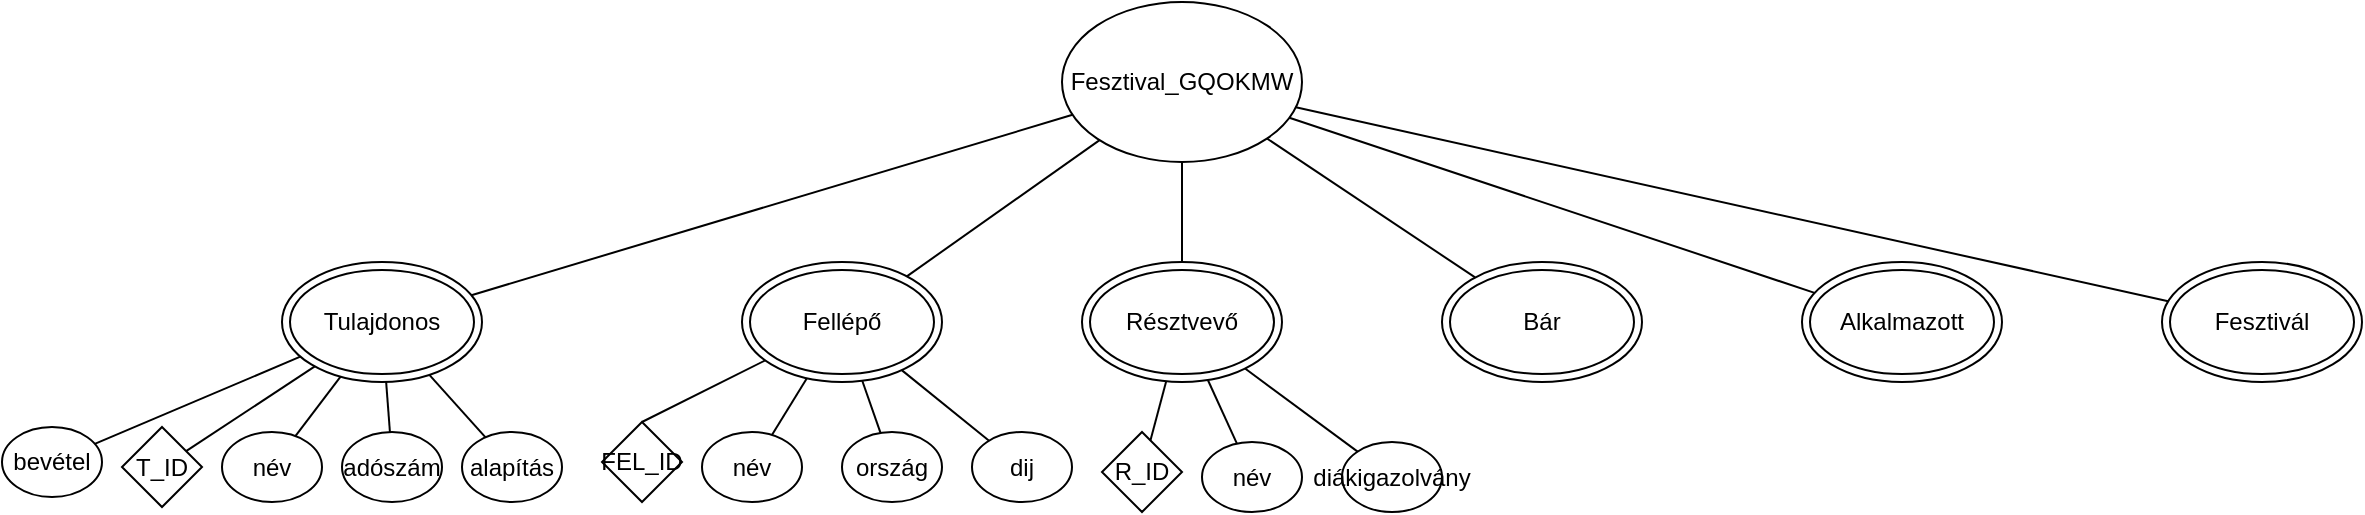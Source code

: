 <mxfile version="22.0.4" type="device">
  <diagram name="Page-1" id="h-yLGayiNAj8bD5q3iM7">
    <mxGraphModel dx="1490" dy="444" grid="1" gridSize="10" guides="1" tooltips="1" connect="1" arrows="1" fold="1" page="1" pageScale="1" pageWidth="850" pageHeight="1100" math="0" shadow="0">
      <root>
        <mxCell id="0" />
        <mxCell id="1" parent="0" />
        <mxCell id="t3Z1-2oYZb_jNFtMePi--1" value="Fesztival_GQOKMW" style="ellipse;whiteSpace=wrap;html=1;" vertex="1" parent="1">
          <mxGeometry x="470" y="20" width="120" height="80" as="geometry" />
        </mxCell>
        <mxCell id="t3Z1-2oYZb_jNFtMePi--2" value="Résztvevő" style="ellipse;shape=doubleEllipse;whiteSpace=wrap;html=1;" vertex="1" parent="1">
          <mxGeometry x="480" y="150" width="100" height="60" as="geometry" />
        </mxCell>
        <mxCell id="t3Z1-2oYZb_jNFtMePi--3" value="Fellépő" style="ellipse;shape=doubleEllipse;whiteSpace=wrap;html=1;" vertex="1" parent="1">
          <mxGeometry x="310" y="150" width="100" height="60" as="geometry" />
        </mxCell>
        <mxCell id="t3Z1-2oYZb_jNFtMePi--4" value="Bár" style="ellipse;shape=doubleEllipse;whiteSpace=wrap;html=1;" vertex="1" parent="1">
          <mxGeometry x="660" y="150" width="100" height="60" as="geometry" />
        </mxCell>
        <mxCell id="t3Z1-2oYZb_jNFtMePi--5" value="Tulajdonos" style="ellipse;shape=doubleEllipse;whiteSpace=wrap;html=1;" vertex="1" parent="1">
          <mxGeometry x="80" y="150" width="100" height="60" as="geometry" />
        </mxCell>
        <mxCell id="t3Z1-2oYZb_jNFtMePi--6" value="Alkalmazott" style="ellipse;shape=doubleEllipse;whiteSpace=wrap;html=1;" vertex="1" parent="1">
          <mxGeometry x="840" y="150" width="100" height="60" as="geometry" />
        </mxCell>
        <mxCell id="t3Z1-2oYZb_jNFtMePi--7" value="" style="endArrow=none;html=1;rounded=0;" edge="1" parent="1" source="t3Z1-2oYZb_jNFtMePi--5" target="t3Z1-2oYZb_jNFtMePi--1">
          <mxGeometry width="50" height="50" relative="1" as="geometry">
            <mxPoint x="500" y="420" as="sourcePoint" />
            <mxPoint x="550" y="370" as="targetPoint" />
          </mxGeometry>
        </mxCell>
        <mxCell id="t3Z1-2oYZb_jNFtMePi--9" value="" style="endArrow=none;html=1;rounded=0;" edge="1" parent="1" source="t3Z1-2oYZb_jNFtMePi--3" target="t3Z1-2oYZb_jNFtMePi--1">
          <mxGeometry width="50" height="50" relative="1" as="geometry">
            <mxPoint x="500" y="420" as="sourcePoint" />
            <mxPoint x="550" y="370" as="targetPoint" />
          </mxGeometry>
        </mxCell>
        <mxCell id="t3Z1-2oYZb_jNFtMePi--10" value="" style="endArrow=none;html=1;rounded=0;" edge="1" parent="1" source="t3Z1-2oYZb_jNFtMePi--2" target="t3Z1-2oYZb_jNFtMePi--1">
          <mxGeometry width="50" height="50" relative="1" as="geometry">
            <mxPoint x="500" y="420" as="sourcePoint" />
            <mxPoint x="550" y="370" as="targetPoint" />
          </mxGeometry>
        </mxCell>
        <mxCell id="t3Z1-2oYZb_jNFtMePi--11" value="" style="endArrow=none;html=1;rounded=0;" edge="1" parent="1" source="t3Z1-2oYZb_jNFtMePi--1" target="t3Z1-2oYZb_jNFtMePi--4">
          <mxGeometry width="50" height="50" relative="1" as="geometry">
            <mxPoint x="500" y="420" as="sourcePoint" />
            <mxPoint x="550" y="370" as="targetPoint" />
          </mxGeometry>
        </mxCell>
        <mxCell id="t3Z1-2oYZb_jNFtMePi--12" value="" style="endArrow=none;html=1;rounded=0;" edge="1" parent="1" source="t3Z1-2oYZb_jNFtMePi--1" target="t3Z1-2oYZb_jNFtMePi--6">
          <mxGeometry width="50" height="50" relative="1" as="geometry">
            <mxPoint x="500" y="420" as="sourcePoint" />
            <mxPoint x="550" y="370" as="targetPoint" />
          </mxGeometry>
        </mxCell>
        <mxCell id="t3Z1-2oYZb_jNFtMePi--13" value="T_ID" style="rhombus;whiteSpace=wrap;html=1;" vertex="1" parent="1">
          <mxGeometry y="232.5" width="40" height="40" as="geometry" />
        </mxCell>
        <mxCell id="t3Z1-2oYZb_jNFtMePi--17" value="alapítás" style="ellipse;whiteSpace=wrap;html=1;" vertex="1" parent="1">
          <mxGeometry x="170" y="235" width="50" height="35" as="geometry" />
        </mxCell>
        <mxCell id="t3Z1-2oYZb_jNFtMePi--18" value="adószám" style="ellipse;whiteSpace=wrap;html=1;" vertex="1" parent="1">
          <mxGeometry x="110" y="235" width="50" height="35" as="geometry" />
        </mxCell>
        <mxCell id="t3Z1-2oYZb_jNFtMePi--19" value="név" style="ellipse;whiteSpace=wrap;html=1;" vertex="1" parent="1">
          <mxGeometry x="50" y="235" width="50" height="35" as="geometry" />
        </mxCell>
        <mxCell id="t3Z1-2oYZb_jNFtMePi--21" value="bevétel" style="ellipse;whiteSpace=wrap;html=1;" vertex="1" parent="1">
          <mxGeometry x="-60" y="232.5" width="50" height="35" as="geometry" />
        </mxCell>
        <mxCell id="t3Z1-2oYZb_jNFtMePi--22" value="" style="endArrow=none;html=1;rounded=0;" edge="1" parent="1" source="t3Z1-2oYZb_jNFtMePi--5" target="t3Z1-2oYZb_jNFtMePi--13">
          <mxGeometry width="50" height="50" relative="1" as="geometry">
            <mxPoint x="290" y="340" as="sourcePoint" />
            <mxPoint x="340" y="290" as="targetPoint" />
          </mxGeometry>
        </mxCell>
        <mxCell id="t3Z1-2oYZb_jNFtMePi--23" value="" style="endArrow=none;html=1;rounded=0;" edge="1" parent="1" source="t3Z1-2oYZb_jNFtMePi--19" target="t3Z1-2oYZb_jNFtMePi--5">
          <mxGeometry width="50" height="50" relative="1" as="geometry">
            <mxPoint x="290" y="340" as="sourcePoint" />
            <mxPoint x="340" y="290" as="targetPoint" />
          </mxGeometry>
        </mxCell>
        <mxCell id="t3Z1-2oYZb_jNFtMePi--24" value="" style="endArrow=none;html=1;rounded=0;" edge="1" parent="1" source="t3Z1-2oYZb_jNFtMePi--18" target="t3Z1-2oYZb_jNFtMePi--5">
          <mxGeometry width="50" height="50" relative="1" as="geometry">
            <mxPoint x="290" y="340" as="sourcePoint" />
            <mxPoint x="340" y="290" as="targetPoint" />
          </mxGeometry>
        </mxCell>
        <mxCell id="t3Z1-2oYZb_jNFtMePi--25" value="" style="endArrow=none;html=1;rounded=0;" edge="1" parent="1" source="t3Z1-2oYZb_jNFtMePi--17" target="t3Z1-2oYZb_jNFtMePi--5">
          <mxGeometry width="50" height="50" relative="1" as="geometry">
            <mxPoint x="290" y="340" as="sourcePoint" />
            <mxPoint x="340" y="290" as="targetPoint" />
          </mxGeometry>
        </mxCell>
        <mxCell id="t3Z1-2oYZb_jNFtMePi--26" value="" style="endArrow=none;html=1;rounded=0;" edge="1" parent="1" source="t3Z1-2oYZb_jNFtMePi--21" target="t3Z1-2oYZb_jNFtMePi--5">
          <mxGeometry width="50" height="50" relative="1" as="geometry">
            <mxPoint x="290" y="340" as="sourcePoint" />
            <mxPoint x="340" y="290" as="targetPoint" />
          </mxGeometry>
        </mxCell>
        <mxCell id="t3Z1-2oYZb_jNFtMePi--27" value="FEL_ID" style="rhombus;whiteSpace=wrap;html=1;" vertex="1" parent="1">
          <mxGeometry x="240" y="230" width="40" height="40" as="geometry" />
        </mxCell>
        <mxCell id="t3Z1-2oYZb_jNFtMePi--28" value="dij" style="ellipse;whiteSpace=wrap;html=1;" vertex="1" parent="1">
          <mxGeometry x="425" y="235" width="50" height="35" as="geometry" />
        </mxCell>
        <mxCell id="t3Z1-2oYZb_jNFtMePi--29" value="ország" style="ellipse;whiteSpace=wrap;html=1;" vertex="1" parent="1">
          <mxGeometry x="360" y="235" width="50" height="35" as="geometry" />
        </mxCell>
        <mxCell id="t3Z1-2oYZb_jNFtMePi--30" value="név" style="ellipse;whiteSpace=wrap;html=1;" vertex="1" parent="1">
          <mxGeometry x="290" y="235" width="50" height="35" as="geometry" />
        </mxCell>
        <mxCell id="t3Z1-2oYZb_jNFtMePi--31" value="" style="endArrow=none;html=1;rounded=0;exitX=0.5;exitY=0;exitDx=0;exitDy=0;" edge="1" parent="1" source="t3Z1-2oYZb_jNFtMePi--27" target="t3Z1-2oYZb_jNFtMePi--3">
          <mxGeometry width="50" height="50" relative="1" as="geometry">
            <mxPoint x="440" y="210" as="sourcePoint" />
            <mxPoint x="490" y="160" as="targetPoint" />
          </mxGeometry>
        </mxCell>
        <mxCell id="t3Z1-2oYZb_jNFtMePi--32" value="" style="endArrow=none;html=1;rounded=0;" edge="1" parent="1" source="t3Z1-2oYZb_jNFtMePi--3" target="t3Z1-2oYZb_jNFtMePi--30">
          <mxGeometry width="50" height="50" relative="1" as="geometry">
            <mxPoint x="440" y="210" as="sourcePoint" />
            <mxPoint x="490" y="160" as="targetPoint" />
          </mxGeometry>
        </mxCell>
        <mxCell id="t3Z1-2oYZb_jNFtMePi--33" value="" style="endArrow=none;html=1;rounded=0;" edge="1" parent="1" source="t3Z1-2oYZb_jNFtMePi--29" target="t3Z1-2oYZb_jNFtMePi--3">
          <mxGeometry width="50" height="50" relative="1" as="geometry">
            <mxPoint x="440" y="210" as="sourcePoint" />
            <mxPoint x="490" y="160" as="targetPoint" />
          </mxGeometry>
        </mxCell>
        <mxCell id="t3Z1-2oYZb_jNFtMePi--34" value="" style="endArrow=none;html=1;rounded=0;" edge="1" parent="1" source="t3Z1-2oYZb_jNFtMePi--28" target="t3Z1-2oYZb_jNFtMePi--3">
          <mxGeometry width="50" height="50" relative="1" as="geometry">
            <mxPoint x="440" y="210" as="sourcePoint" />
            <mxPoint x="490" y="160" as="targetPoint" />
          </mxGeometry>
        </mxCell>
        <mxCell id="t3Z1-2oYZb_jNFtMePi--35" value="Fesztivál" style="ellipse;shape=doubleEllipse;whiteSpace=wrap;html=1;" vertex="1" parent="1">
          <mxGeometry x="1020" y="150" width="100" height="60" as="geometry" />
        </mxCell>
        <mxCell id="t3Z1-2oYZb_jNFtMePi--36" value="" style="endArrow=none;html=1;rounded=0;" edge="1" parent="1" source="t3Z1-2oYZb_jNFtMePi--35" target="t3Z1-2oYZb_jNFtMePi--1">
          <mxGeometry width="50" height="50" relative="1" as="geometry">
            <mxPoint x="490" y="260" as="sourcePoint" />
            <mxPoint x="540" y="210" as="targetPoint" />
          </mxGeometry>
        </mxCell>
        <mxCell id="t3Z1-2oYZb_jNFtMePi--37" value="R_ID" style="rhombus;whiteSpace=wrap;html=1;" vertex="1" parent="1">
          <mxGeometry x="490" y="235" width="40" height="40" as="geometry" />
        </mxCell>
        <mxCell id="t3Z1-2oYZb_jNFtMePi--38" value="diákigazolvány" style="ellipse;whiteSpace=wrap;html=1;" vertex="1" parent="1">
          <mxGeometry x="610" y="240" width="50" height="35" as="geometry" />
        </mxCell>
        <mxCell id="t3Z1-2oYZb_jNFtMePi--39" value="név" style="ellipse;whiteSpace=wrap;html=1;" vertex="1" parent="1">
          <mxGeometry x="540" y="240" width="50" height="35" as="geometry" />
        </mxCell>
        <mxCell id="t3Z1-2oYZb_jNFtMePi--40" value="" style="endArrow=none;html=1;rounded=0;" edge="1" parent="1" source="t3Z1-2oYZb_jNFtMePi--37" target="t3Z1-2oYZb_jNFtMePi--2">
          <mxGeometry width="50" height="50" relative="1" as="geometry">
            <mxPoint x="460" y="250" as="sourcePoint" />
            <mxPoint x="510" y="200" as="targetPoint" />
          </mxGeometry>
        </mxCell>
        <mxCell id="t3Z1-2oYZb_jNFtMePi--41" value="" style="endArrow=none;html=1;rounded=0;" edge="1" parent="1" source="t3Z1-2oYZb_jNFtMePi--2" target="t3Z1-2oYZb_jNFtMePi--39">
          <mxGeometry width="50" height="50" relative="1" as="geometry">
            <mxPoint x="460" y="250" as="sourcePoint" />
            <mxPoint x="510" y="200" as="targetPoint" />
          </mxGeometry>
        </mxCell>
        <mxCell id="t3Z1-2oYZb_jNFtMePi--42" value="" style="endArrow=none;html=1;rounded=0;" edge="1" parent="1" source="t3Z1-2oYZb_jNFtMePi--38" target="t3Z1-2oYZb_jNFtMePi--2">
          <mxGeometry width="50" height="50" relative="1" as="geometry">
            <mxPoint x="460" y="250" as="sourcePoint" />
            <mxPoint x="510" y="200" as="targetPoint" />
          </mxGeometry>
        </mxCell>
      </root>
    </mxGraphModel>
  </diagram>
</mxfile>
